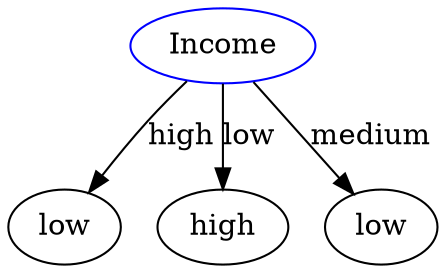 // Credit Risk
digraph {
	Income [label=Income color=blue]
	low0 [label=low]
		Income -> low0 [label=high]
	high1 [label=high]
		Income -> high1 [label=low]
	low2 [label=low]
		Income -> low2 [label=medium]
}